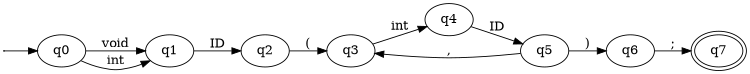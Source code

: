 digraph G {    
    rankdir=LR;
    size = "5,7";
    0 -> q0;
    0 [label="",width=0.00001,height=0.00001];
    q0 -> q1 [label="void"];
    q0 -> q1 [label="int"];

    q1 -> q2 [label="ID"];

    q2 -> q3 [label="("];

    q3 -> q4 [label="int"];

    q4 -> q5 [label="ID"];

    q5 -> q3 [label=","];
    q5 -> q6 [label=")"];

    q6 -> q7 [label=";"];

    q7  [peripheries=2];
}

